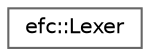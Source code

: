 digraph "Graphical Class Hierarchy"
{
 // LATEX_PDF_SIZE
  bgcolor="transparent";
  edge [fontname=Helvetica,fontsize=10,labelfontname=Helvetica,labelfontsize=10];
  node [fontname=Helvetica,fontsize=10,shape=box,height=0.2,width=0.4];
  rankdir="LR";
  Node0 [label="efc::Lexer",height=0.2,width=0.4,color="grey40", fillcolor="white", style="filled",URL="$classefc_1_1Lexer.html",tooltip="Class that works as a token supplier for the Parser class."];
}
